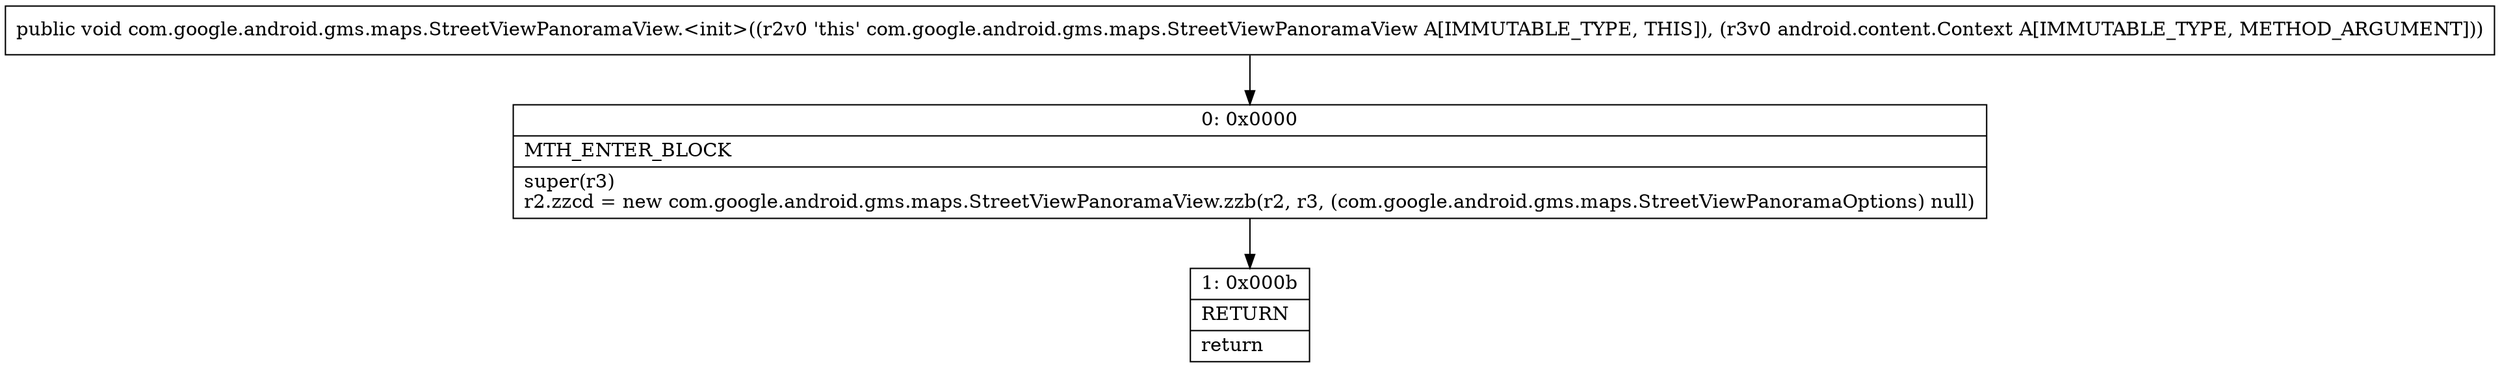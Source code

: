 digraph "CFG forcom.google.android.gms.maps.StreetViewPanoramaView.\<init\>(Landroid\/content\/Context;)V" {
Node_0 [shape=record,label="{0\:\ 0x0000|MTH_ENTER_BLOCK\l|super(r3)\lr2.zzcd = new com.google.android.gms.maps.StreetViewPanoramaView.zzb(r2, r3, (com.google.android.gms.maps.StreetViewPanoramaOptions) null)\l}"];
Node_1 [shape=record,label="{1\:\ 0x000b|RETURN\l|return\l}"];
MethodNode[shape=record,label="{public void com.google.android.gms.maps.StreetViewPanoramaView.\<init\>((r2v0 'this' com.google.android.gms.maps.StreetViewPanoramaView A[IMMUTABLE_TYPE, THIS]), (r3v0 android.content.Context A[IMMUTABLE_TYPE, METHOD_ARGUMENT])) }"];
MethodNode -> Node_0;
Node_0 -> Node_1;
}

